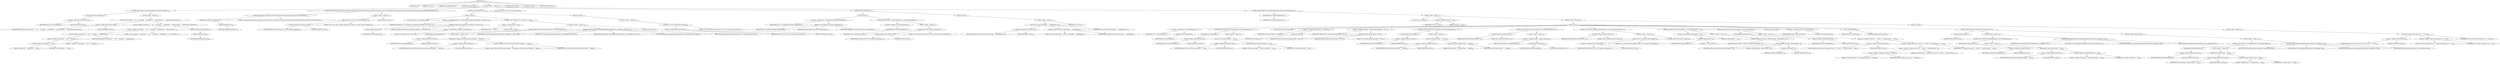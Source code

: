 digraph "find" {  
"461" [label = <(METHOD,find)<SUB>281</SUB>> ]
"51" [label = <(PARAM,this)<SUB>281</SUB>> ]
"462" [label = <(PARAM,Test test)<SUB>281</SUB>> ]
"463" [label = <(PARAM,String packageName)<SUB>281</SUB>> ]
"464" [label = <(PARAM,ClassLoader loader)<SUB>281</SUB>> ]
"465" [label = <(BLOCK,&lt;empty&gt;,&lt;empty&gt;)<SUB>281</SUB>> ]
"466" [label = <(CONTROL_STRUCTURE,if (LOG.isTraceEnabled()),if (LOG.isTraceEnabled()))<SUB>282</SUB>> ]
"467" [label = <(isTraceEnabled,isTraceEnabled())<SUB>282</SUB>> ]
"468" [label = <(&lt;operator&gt;.fieldAccess,ResolverUtil.LOG)<SUB>282</SUB>> ]
"469" [label = <(IDENTIFIER,ResolverUtil,isTraceEnabled())<SUB>282</SUB>> ]
"470" [label = <(FIELD_IDENTIFIER,LOG,LOG)<SUB>282</SUB>> ]
"471" [label = <(BLOCK,&lt;empty&gt;,&lt;empty&gt;)<SUB>282</SUB>> ]
"472" [label = <(trace,trace(&quot;Searching for: &quot; + test + &quot; in package: &quot; + packageName + &quot; using classloader: &quot; + loader.getClass().getName()))<SUB>283</SUB>> ]
"473" [label = <(&lt;operator&gt;.fieldAccess,ResolverUtil.LOG)<SUB>283</SUB>> ]
"474" [label = <(IDENTIFIER,ResolverUtil,trace(&quot;Searching for: &quot; + test + &quot; in package: &quot; + packageName + &quot; using classloader: &quot; + loader.getClass().getName()))<SUB>283</SUB>> ]
"475" [label = <(FIELD_IDENTIFIER,LOG,LOG)<SUB>283</SUB>> ]
"476" [label = <(&lt;operator&gt;.addition,&quot;Searching for: &quot; + test + &quot; in package: &quot; + packageName + &quot; using classloader: &quot; + loader.getClass().getName())<SUB>283</SUB>> ]
"477" [label = <(&lt;operator&gt;.addition,&quot;Searching for: &quot; + test + &quot; in package: &quot; + packageName + &quot; using classloader: &quot;)<SUB>283</SUB>> ]
"478" [label = <(&lt;operator&gt;.addition,&quot;Searching for: &quot; + test + &quot; in package: &quot; + packageName)<SUB>283</SUB>> ]
"479" [label = <(&lt;operator&gt;.addition,&quot;Searching for: &quot; + test + &quot; in package: &quot;)<SUB>283</SUB>> ]
"480" [label = <(&lt;operator&gt;.addition,&quot;Searching for: &quot; + test)<SUB>283</SUB>> ]
"481" [label = <(LITERAL,&quot;Searching for: &quot;,&quot;Searching for: &quot; + test)<SUB>283</SUB>> ]
"482" [label = <(IDENTIFIER,test,&quot;Searching for: &quot; + test)<SUB>283</SUB>> ]
"483" [label = <(LITERAL,&quot; in package: &quot;,&quot;Searching for: &quot; + test + &quot; in package: &quot;)<SUB>283</SUB>> ]
"484" [label = <(IDENTIFIER,packageName,&quot;Searching for: &quot; + test + &quot; in package: &quot; + packageName)<SUB>283</SUB>> ]
"485" [label = <(LITERAL,&quot; using classloader: &quot;,&quot;Searching for: &quot; + test + &quot; in package: &quot; + packageName + &quot; using classloader: &quot;)<SUB>283</SUB>> ]
"486" [label = <(getName,loader.getClass().getName())<SUB>284</SUB>> ]
"487" [label = <(getClass,loader.getClass())<SUB>284</SUB>> ]
"488" [label = <(IDENTIFIER,loader,loader.getClass())<SUB>284</SUB>> ]
"489" [label = <(CONTROL_STRUCTURE,if (loader.getClass().getName().endsWith(&quot;org.apache.felix.framework.searchpolicy.ContentClassLoader&quot;)),if (loader.getClass().getName().endsWith(&quot;org.apache.felix.framework.searchpolicy.ContentClassLoader&quot;)))<SUB>286</SUB>> ]
"490" [label = <(endsWith,loader.getClass().getName().endsWith(&quot;org.apache.felix.framework.searchpolicy.ContentClassLoader&quot;))<SUB>286</SUB>> ]
"491" [label = <(getName,loader.getClass().getName())<SUB>286</SUB>> ]
"492" [label = <(getClass,loader.getClass())<SUB>286</SUB>> ]
"493" [label = <(IDENTIFIER,loader,loader.getClass())<SUB>286</SUB>> ]
"494" [label = <(LITERAL,&quot;org.apache.felix.framework.searchpolicy.ContentClassLoader&quot;,loader.getClass().getName().endsWith(&quot;org.apache.felix.framework.searchpolicy.ContentClassLoader&quot;))<SUB>287</SUB>> ]
"495" [label = <(BLOCK,&lt;empty&gt;,&lt;empty&gt;)<SUB>287</SUB>> ]
"496" [label = <(trace,trace(&quot;This is not an URL classloader, skipping&quot;))<SUB>288</SUB>> ]
"497" [label = <(&lt;operator&gt;.fieldAccess,ResolverUtil.LOG)<SUB>288</SUB>> ]
"498" [label = <(IDENTIFIER,ResolverUtil,trace(&quot;This is not an URL classloader, skipping&quot;))<SUB>288</SUB>> ]
"499" [label = <(FIELD_IDENTIFIER,LOG,LOG)<SUB>288</SUB>> ]
"500" [label = <(LITERAL,&quot;This is not an URL classloader, skipping&quot;,trace(&quot;This is not an URL classloader, skipping&quot;))<SUB>288</SUB>> ]
"501" [label = <(RETURN,return;,return;)<SUB>291</SUB>> ]
"502" [label = <(CONTROL_STRUCTURE,try,try)<SUB>293</SUB>> ]
"503" [label = <(BLOCK,try,try)<SUB>293</SUB>> ]
"504" [label = <(LOCAL,Method mth: java.lang.reflect.Method)> ]
"505" [label = <(&lt;operator&gt;.assignment,Method mth = loader.getClass().getMethod(&quot;getBundle&quot;, new Class[] {}))<SUB>294</SUB>> ]
"506" [label = <(IDENTIFIER,mth,Method mth = loader.getClass().getMethod(&quot;getBundle&quot;, new Class[] {}))<SUB>294</SUB>> ]
"507" [label = <(getMethod,loader.getClass().getMethod(&quot;getBundle&quot;, new Class[] {}))<SUB>294</SUB>> ]
"508" [label = <(getClass,loader.getClass())<SUB>294</SUB>> ]
"509" [label = <(IDENTIFIER,loader,loader.getClass())<SUB>294</SUB>> ]
"510" [label = <(LITERAL,&quot;getBundle&quot;,loader.getClass().getMethod(&quot;getBundle&quot;, new Class[] {}))<SUB>294</SUB>> ]
"511" [label = <(&lt;operator&gt;.arrayInitializer,&lt;operator&gt;.arrayInitializer)<SUB>294</SUB>> ]
"512" [label = <(&lt;operator&gt;.arrayInitializer,new Class[] {})<SUB>294</SUB>> ]
"513" [label = <(CONTROL_STRUCTURE,if (mth != null),if (mth != null))<SUB>295</SUB>> ]
"514" [label = <(&lt;operator&gt;.notEquals,mth != null)<SUB>295</SUB>> ]
"515" [label = <(IDENTIFIER,mth,mth != null)<SUB>295</SUB>> ]
"516" [label = <(LITERAL,null,mth != null)<SUB>295</SUB>> ]
"517" [label = <(BLOCK,&lt;empty&gt;,&lt;empty&gt;)<SUB>295</SUB>> ]
"518" [label = <(CONTROL_STRUCTURE,if (LOG.isDebugEnabled()),if (LOG.isDebugEnabled()))<SUB>297</SUB>> ]
"519" [label = <(isDebugEnabled,isDebugEnabled())<SUB>297</SUB>> ]
"520" [label = <(&lt;operator&gt;.fieldAccess,ResolverUtil.LOG)<SUB>297</SUB>> ]
"521" [label = <(IDENTIFIER,ResolverUtil,isDebugEnabled())<SUB>297</SUB>> ]
"522" [label = <(FIELD_IDENTIFIER,LOG,LOG)<SUB>297</SUB>> ]
"523" [label = <(BLOCK,&lt;empty&gt;,&lt;empty&gt;)<SUB>297</SUB>> ]
"524" [label = <(debug,debug(&quot;Loading from osgi buindle using classloader: &quot; + loader))<SUB>298</SUB>> ]
"525" [label = <(&lt;operator&gt;.fieldAccess,ResolverUtil.LOG)<SUB>298</SUB>> ]
"526" [label = <(IDENTIFIER,ResolverUtil,debug(&quot;Loading from osgi buindle using classloader: &quot; + loader))<SUB>298</SUB>> ]
"527" [label = <(FIELD_IDENTIFIER,LOG,LOG)<SUB>298</SUB>> ]
"528" [label = <(&lt;operator&gt;.addition,&quot;Loading from osgi buindle using classloader: &quot; + loader)<SUB>298</SUB>> ]
"529" [label = <(LITERAL,&quot;Loading from osgi buindle using classloader: &quot;,&quot;Loading from osgi buindle using classloader: &quot; + loader)<SUB>298</SUB>> ]
"530" [label = <(IDENTIFIER,loader,&quot;Loading from osgi buindle using classloader: &quot; + loader)<SUB>298</SUB>> ]
"531" [label = <(loadImplementationsInBundle,this.loadImplementationsInBundle(test, packageName, loader, mth))<SUB>300</SUB>> ]
"50" [label = <(IDENTIFIER,this,this.loadImplementationsInBundle(test, packageName, loader, mth))<SUB>300</SUB>> ]
"532" [label = <(IDENTIFIER,test,this.loadImplementationsInBundle(test, packageName, loader, mth))<SUB>300</SUB>> ]
"533" [label = <(IDENTIFIER,packageName,this.loadImplementationsInBundle(test, packageName, loader, mth))<SUB>300</SUB>> ]
"534" [label = <(IDENTIFIER,loader,this.loadImplementationsInBundle(test, packageName, loader, mth))<SUB>300</SUB>> ]
"535" [label = <(IDENTIFIER,mth,this.loadImplementationsInBundle(test, packageName, loader, mth))<SUB>300</SUB>> ]
"536" [label = <(RETURN,return;,return;)<SUB>301</SUB>> ]
"537" [label = <(BLOCK,catch,catch)> ]
"538" [label = <(BLOCK,&lt;empty&gt;,&lt;empty&gt;)<SUB>303</SUB>> ]
"539" [label = <(trace,trace(&quot;It's not an osgi bundle classloader&quot;))<SUB>304</SUB>> ]
"540" [label = <(&lt;operator&gt;.fieldAccess,ResolverUtil.LOG)<SUB>304</SUB>> ]
"541" [label = <(IDENTIFIER,ResolverUtil,trace(&quot;It's not an osgi bundle classloader&quot;))<SUB>304</SUB>> ]
"542" [label = <(FIELD_IDENTIFIER,LOG,LOG)<SUB>304</SUB>> ]
"543" [label = <(LITERAL,&quot;It's not an osgi bundle classloader&quot;,trace(&quot;It's not an osgi bundle classloader&quot;))<SUB>304</SUB>> ]
"544" [label = <(LOCAL,Enumeration&lt;URL&gt; urls: java.util.Enumeration)> ]
"545" [label = <(CONTROL_STRUCTURE,try,try)<SUB>308</SUB>> ]
"546" [label = <(BLOCK,try,try)<SUB>308</SUB>> ]
"547" [label = <(&lt;operator&gt;.assignment,urls = this.getResources(loader, packageName))<SUB>309</SUB>> ]
"548" [label = <(IDENTIFIER,urls,urls = this.getResources(loader, packageName))<SUB>309</SUB>> ]
"549" [label = <(getResources,this.getResources(loader, packageName))<SUB>309</SUB>> ]
"52" [label = <(IDENTIFIER,this,this.getResources(loader, packageName))<SUB>309</SUB>> ]
"550" [label = <(IDENTIFIER,loader,this.getResources(loader, packageName))<SUB>309</SUB>> ]
"551" [label = <(IDENTIFIER,packageName,this.getResources(loader, packageName))<SUB>309</SUB>> ]
"552" [label = <(CONTROL_STRUCTURE,if (!urls.hasMoreElements()),if (!urls.hasMoreElements()))<SUB>310</SUB>> ]
"553" [label = <(&lt;operator&gt;.logicalNot,!urls.hasMoreElements())<SUB>310</SUB>> ]
"554" [label = <(hasMoreElements,urls.hasMoreElements())<SUB>310</SUB>> ]
"555" [label = <(IDENTIFIER,urls,urls.hasMoreElements())<SUB>310</SUB>> ]
"556" [label = <(BLOCK,&lt;empty&gt;,&lt;empty&gt;)<SUB>310</SUB>> ]
"557" [label = <(trace,trace(&quot;No URLs returned by classloader&quot;))<SUB>311</SUB>> ]
"558" [label = <(&lt;operator&gt;.fieldAccess,ResolverUtil.LOG)<SUB>311</SUB>> ]
"559" [label = <(IDENTIFIER,ResolverUtil,trace(&quot;No URLs returned by classloader&quot;))<SUB>311</SUB>> ]
"560" [label = <(FIELD_IDENTIFIER,LOG,LOG)<SUB>311</SUB>> ]
"561" [label = <(LITERAL,&quot;No URLs returned by classloader&quot;,trace(&quot;No URLs returned by classloader&quot;))<SUB>311</SUB>> ]
"562" [label = <(BLOCK,catch,catch)> ]
"563" [label = <(BLOCK,&lt;empty&gt;,&lt;empty&gt;)<SUB>313</SUB>> ]
"564" [label = <(warn,warn(&quot;Could not read package: &quot; + packageName, ioe))<SUB>314</SUB>> ]
"565" [label = <(&lt;operator&gt;.fieldAccess,ResolverUtil.LOG)<SUB>314</SUB>> ]
"566" [label = <(IDENTIFIER,ResolverUtil,warn(&quot;Could not read package: &quot; + packageName, ioe))<SUB>314</SUB>> ]
"567" [label = <(FIELD_IDENTIFIER,LOG,LOG)<SUB>314</SUB>> ]
"568" [label = <(&lt;operator&gt;.addition,&quot;Could not read package: &quot; + packageName)<SUB>314</SUB>> ]
"569" [label = <(LITERAL,&quot;Could not read package: &quot;,&quot;Could not read package: &quot; + packageName)<SUB>314</SUB>> ]
"570" [label = <(IDENTIFIER,packageName,&quot;Could not read package: &quot; + packageName)<SUB>314</SUB>> ]
"571" [label = <(IDENTIFIER,ioe,warn(&quot;Could not read package: &quot; + packageName, ioe))<SUB>314</SUB>> ]
"572" [label = <(RETURN,return;,return;)<SUB>315</SUB>> ]
"573" [label = <(CONTROL_STRUCTURE,while (urls.hasMoreElements()),while (urls.hasMoreElements()))<SUB>318</SUB>> ]
"574" [label = <(hasMoreElements,urls.hasMoreElements())<SUB>318</SUB>> ]
"575" [label = <(IDENTIFIER,urls,urls.hasMoreElements())<SUB>318</SUB>> ]
"576" [label = <(BLOCK,&lt;empty&gt;,&lt;empty&gt;)<SUB>318</SUB>> ]
"577" [label = <(LOCAL,URL url: java.net.URL)> ]
"578" [label = <(&lt;operator&gt;.assignment,URL url = null)<SUB>319</SUB>> ]
"579" [label = <(IDENTIFIER,url,URL url = null)<SUB>319</SUB>> ]
"580" [label = <(LITERAL,null,URL url = null)<SUB>319</SUB>> ]
"581" [label = <(CONTROL_STRUCTURE,try,try)<SUB>320</SUB>> ]
"582" [label = <(BLOCK,try,try)<SUB>320</SUB>> ]
"583" [label = <(&lt;operator&gt;.assignment,url = urls.nextElement())<SUB>321</SUB>> ]
"584" [label = <(IDENTIFIER,url,url = urls.nextElement())<SUB>321</SUB>> ]
"585" [label = <(nextElement,urls.nextElement())<SUB>321</SUB>> ]
"586" [label = <(IDENTIFIER,urls,urls.nextElement())<SUB>321</SUB>> ]
"587" [label = <(CONTROL_STRUCTURE,if (LOG.isTraceEnabled()),if (LOG.isTraceEnabled()))<SUB>322</SUB>> ]
"588" [label = <(isTraceEnabled,isTraceEnabled())<SUB>322</SUB>> ]
"589" [label = <(&lt;operator&gt;.fieldAccess,ResolverUtil.LOG)<SUB>322</SUB>> ]
"590" [label = <(IDENTIFIER,ResolverUtil,isTraceEnabled())<SUB>322</SUB>> ]
"591" [label = <(FIELD_IDENTIFIER,LOG,LOG)<SUB>322</SUB>> ]
"592" [label = <(BLOCK,&lt;empty&gt;,&lt;empty&gt;)<SUB>322</SUB>> ]
"593" [label = <(trace,trace(&quot;URL from classloader: &quot; + url))<SUB>323</SUB>> ]
"594" [label = <(&lt;operator&gt;.fieldAccess,ResolverUtil.LOG)<SUB>323</SUB>> ]
"595" [label = <(IDENTIFIER,ResolverUtil,trace(&quot;URL from classloader: &quot; + url))<SUB>323</SUB>> ]
"596" [label = <(FIELD_IDENTIFIER,LOG,LOG)<SUB>323</SUB>> ]
"597" [label = <(&lt;operator&gt;.addition,&quot;URL from classloader: &quot; + url)<SUB>323</SUB>> ]
"598" [label = <(LITERAL,&quot;URL from classloader: &quot;,&quot;URL from classloader: &quot; + url)<SUB>323</SUB>> ]
"599" [label = <(IDENTIFIER,url,&quot;URL from classloader: &quot; + url)<SUB>323</SUB>> ]
"600" [label = <(LOCAL,String urlPath: java.lang.String)> ]
"601" [label = <(&lt;operator&gt;.assignment,String urlPath = url.getFile())<SUB>326</SUB>> ]
"602" [label = <(IDENTIFIER,urlPath,String urlPath = url.getFile())<SUB>326</SUB>> ]
"603" [label = <(getFile,url.getFile())<SUB>326</SUB>> ]
"604" [label = <(IDENTIFIER,url,url.getFile())<SUB>326</SUB>> ]
"605" [label = <(&lt;operator&gt;.assignment,urlPath = URLDecoder.decode(urlPath, &quot;UTF-8&quot;))<SUB>327</SUB>> ]
"606" [label = <(IDENTIFIER,urlPath,urlPath = URLDecoder.decode(urlPath, &quot;UTF-8&quot;))<SUB>327</SUB>> ]
"607" [label = <(decode,URLDecoder.decode(urlPath, &quot;UTF-8&quot;))<SUB>327</SUB>> ]
"608" [label = <(IDENTIFIER,URLDecoder,URLDecoder.decode(urlPath, &quot;UTF-8&quot;))<SUB>327</SUB>> ]
"609" [label = <(IDENTIFIER,urlPath,URLDecoder.decode(urlPath, &quot;UTF-8&quot;))<SUB>327</SUB>> ]
"610" [label = <(LITERAL,&quot;UTF-8&quot;,URLDecoder.decode(urlPath, &quot;UTF-8&quot;))<SUB>327</SUB>> ]
"611" [label = <(CONTROL_STRUCTURE,if (LOG.isTraceEnabled()),if (LOG.isTraceEnabled()))<SUB>328</SUB>> ]
"612" [label = <(isTraceEnabled,isTraceEnabled())<SUB>328</SUB>> ]
"613" [label = <(&lt;operator&gt;.fieldAccess,ResolverUtil.LOG)<SUB>328</SUB>> ]
"614" [label = <(IDENTIFIER,ResolverUtil,isTraceEnabled())<SUB>328</SUB>> ]
"615" [label = <(FIELD_IDENTIFIER,LOG,LOG)<SUB>328</SUB>> ]
"616" [label = <(BLOCK,&lt;empty&gt;,&lt;empty&gt;)<SUB>328</SUB>> ]
"617" [label = <(trace,trace(&quot;Decoded urlPath: &quot; + urlPath))<SUB>329</SUB>> ]
"618" [label = <(&lt;operator&gt;.fieldAccess,ResolverUtil.LOG)<SUB>329</SUB>> ]
"619" [label = <(IDENTIFIER,ResolverUtil,trace(&quot;Decoded urlPath: &quot; + urlPath))<SUB>329</SUB>> ]
"620" [label = <(FIELD_IDENTIFIER,LOG,LOG)<SUB>329</SUB>> ]
"621" [label = <(&lt;operator&gt;.addition,&quot;Decoded urlPath: &quot; + urlPath)<SUB>329</SUB>> ]
"622" [label = <(LITERAL,&quot;Decoded urlPath: &quot;,&quot;Decoded urlPath: &quot; + urlPath)<SUB>329</SUB>> ]
"623" [label = <(IDENTIFIER,urlPath,&quot;Decoded urlPath: &quot; + urlPath)<SUB>329</SUB>> ]
"624" [label = <(CONTROL_STRUCTURE,if (urlPath.startsWith(&quot;file:&quot;)),if (urlPath.startsWith(&quot;file:&quot;)))<SUB>333</SUB>> ]
"625" [label = <(startsWith,urlPath.startsWith(&quot;file:&quot;))<SUB>333</SUB>> ]
"626" [label = <(IDENTIFIER,urlPath,urlPath.startsWith(&quot;file:&quot;))<SUB>333</SUB>> ]
"627" [label = <(LITERAL,&quot;file:&quot;,urlPath.startsWith(&quot;file:&quot;))<SUB>333</SUB>> ]
"628" [label = <(BLOCK,&lt;empty&gt;,&lt;empty&gt;)<SUB>333</SUB>> ]
"629" [label = <(&lt;operator&gt;.assignment,urlPath = urlPath.substring(5))<SUB>334</SUB>> ]
"630" [label = <(IDENTIFIER,urlPath,urlPath = urlPath.substring(5))<SUB>334</SUB>> ]
"631" [label = <(substring,urlPath.substring(5))<SUB>334</SUB>> ]
"632" [label = <(IDENTIFIER,urlPath,urlPath.substring(5))<SUB>334</SUB>> ]
"633" [label = <(LITERAL,5,urlPath.substring(5))<SUB>334</SUB>> ]
"634" [label = <(CONTROL_STRUCTURE,if (urlPath.startsWith(&quot;bundle:&quot;)),if (urlPath.startsWith(&quot;bundle:&quot;)))<SUB>338</SUB>> ]
"635" [label = <(startsWith,urlPath.startsWith(&quot;bundle:&quot;))<SUB>338</SUB>> ]
"636" [label = <(IDENTIFIER,urlPath,urlPath.startsWith(&quot;bundle:&quot;))<SUB>338</SUB>> ]
"637" [label = <(LITERAL,&quot;bundle:&quot;,urlPath.startsWith(&quot;bundle:&quot;))<SUB>338</SUB>> ]
"638" [label = <(BLOCK,&lt;empty&gt;,&lt;empty&gt;)<SUB>338</SUB>> ]
"639" [label = <(trace,trace(&quot;It's a virtual osgi bundle, skipping&quot;))<SUB>339</SUB>> ]
"640" [label = <(&lt;operator&gt;.fieldAccess,ResolverUtil.LOG)<SUB>339</SUB>> ]
"641" [label = <(IDENTIFIER,ResolverUtil,trace(&quot;It's a virtual osgi bundle, skipping&quot;))<SUB>339</SUB>> ]
"642" [label = <(FIELD_IDENTIFIER,LOG,LOG)<SUB>339</SUB>> ]
"643" [label = <(LITERAL,&quot;It's a virtual osgi bundle, skipping&quot;,trace(&quot;It's a virtual osgi bundle, skipping&quot;))<SUB>339</SUB>> ]
"644" [label = <(CONTROL_STRUCTURE,continue;,continue;)<SUB>340</SUB>> ]
"645" [label = <(CONTROL_STRUCTURE,if (urlPath.indexOf('!') &gt; 0),if (urlPath.indexOf('!') &gt; 0))<SUB>344</SUB>> ]
"646" [label = <(&lt;operator&gt;.greaterThan,urlPath.indexOf('!') &gt; 0)<SUB>344</SUB>> ]
"647" [label = <(indexOf,urlPath.indexOf('!'))<SUB>344</SUB>> ]
"648" [label = <(IDENTIFIER,urlPath,urlPath.indexOf('!'))<SUB>344</SUB>> ]
"649" [label = <(LITERAL,'!',urlPath.indexOf('!'))<SUB>344</SUB>> ]
"650" [label = <(LITERAL,0,urlPath.indexOf('!') &gt; 0)<SUB>344</SUB>> ]
"651" [label = <(BLOCK,&lt;empty&gt;,&lt;empty&gt;)<SUB>344</SUB>> ]
"652" [label = <(&lt;operator&gt;.assignment,urlPath = urlPath.substring(0, urlPath.indexOf('!')))<SUB>345</SUB>> ]
"653" [label = <(IDENTIFIER,urlPath,urlPath = urlPath.substring(0, urlPath.indexOf('!')))<SUB>345</SUB>> ]
"654" [label = <(substring,urlPath.substring(0, urlPath.indexOf('!')))<SUB>345</SUB>> ]
"655" [label = <(IDENTIFIER,urlPath,urlPath.substring(0, urlPath.indexOf('!')))<SUB>345</SUB>> ]
"656" [label = <(LITERAL,0,urlPath.substring(0, urlPath.indexOf('!')))<SUB>345</SUB>> ]
"657" [label = <(indexOf,urlPath.indexOf('!'))<SUB>345</SUB>> ]
"658" [label = <(IDENTIFIER,urlPath,urlPath.indexOf('!'))<SUB>345</SUB>> ]
"659" [label = <(LITERAL,'!',urlPath.indexOf('!'))<SUB>345</SUB>> ]
"660" [label = <(CONTROL_STRUCTURE,if (LOG.isTraceEnabled()),if (LOG.isTraceEnabled()))<SUB>348</SUB>> ]
"661" [label = <(isTraceEnabled,isTraceEnabled())<SUB>348</SUB>> ]
"662" [label = <(&lt;operator&gt;.fieldAccess,ResolverUtil.LOG)<SUB>348</SUB>> ]
"663" [label = <(IDENTIFIER,ResolverUtil,isTraceEnabled())<SUB>348</SUB>> ]
"664" [label = <(FIELD_IDENTIFIER,LOG,LOG)<SUB>348</SUB>> ]
"665" [label = <(BLOCK,&lt;empty&gt;,&lt;empty&gt;)<SUB>348</SUB>> ]
"666" [label = <(trace,trace(&quot;Scanning for classes in [&quot; + urlPath + &quot;] matching criteria: &quot; + test))<SUB>349</SUB>> ]
"667" [label = <(&lt;operator&gt;.fieldAccess,ResolverUtil.LOG)<SUB>349</SUB>> ]
"668" [label = <(IDENTIFIER,ResolverUtil,trace(&quot;Scanning for classes in [&quot; + urlPath + &quot;] matching criteria: &quot; + test))<SUB>349</SUB>> ]
"669" [label = <(FIELD_IDENTIFIER,LOG,LOG)<SUB>349</SUB>> ]
"670" [label = <(&lt;operator&gt;.addition,&quot;Scanning for classes in [&quot; + urlPath + &quot;] matching criteria: &quot; + test)<SUB>349</SUB>> ]
"671" [label = <(&lt;operator&gt;.addition,&quot;Scanning for classes in [&quot; + urlPath + &quot;] matching criteria: &quot;)<SUB>349</SUB>> ]
"672" [label = <(&lt;operator&gt;.addition,&quot;Scanning for classes in [&quot; + urlPath)<SUB>349</SUB>> ]
"673" [label = <(LITERAL,&quot;Scanning for classes in [&quot;,&quot;Scanning for classes in [&quot; + urlPath)<SUB>349</SUB>> ]
"674" [label = <(IDENTIFIER,urlPath,&quot;Scanning for classes in [&quot; + urlPath)<SUB>349</SUB>> ]
"675" [label = <(LITERAL,&quot;] matching criteria: &quot;,&quot;Scanning for classes in [&quot; + urlPath + &quot;] matching criteria: &quot;)<SUB>349</SUB>> ]
"676" [label = <(IDENTIFIER,test,&quot;Scanning for classes in [&quot; + urlPath + &quot;] matching criteria: &quot; + test)<SUB>349</SUB>> ]
"54" [label = <(LOCAL,File file: java.io.File)> ]
"677" [label = <(&lt;operator&gt;.assignment,File file = new File(urlPath))<SUB>352</SUB>> ]
"678" [label = <(IDENTIFIER,file,File file = new File(urlPath))<SUB>352</SUB>> ]
"679" [label = <(&lt;operator&gt;.alloc,new File(urlPath))<SUB>352</SUB>> ]
"680" [label = <(&lt;init&gt;,new File(urlPath))<SUB>352</SUB>> ]
"53" [label = <(IDENTIFIER,file,new File(urlPath))<SUB>352</SUB>> ]
"681" [label = <(IDENTIFIER,urlPath,new File(urlPath))<SUB>352</SUB>> ]
"682" [label = <(CONTROL_STRUCTURE,if (file.isDirectory()),if (file.isDirectory()))<SUB>353</SUB>> ]
"683" [label = <(isDirectory,file.isDirectory())<SUB>353</SUB>> ]
"684" [label = <(IDENTIFIER,file,file.isDirectory())<SUB>353</SUB>> ]
"685" [label = <(BLOCK,&lt;empty&gt;,&lt;empty&gt;)<SUB>353</SUB>> ]
"686" [label = <(CONTROL_STRUCTURE,if (LOG.isDebugEnabled()),if (LOG.isDebugEnabled()))<SUB>354</SUB>> ]
"687" [label = <(isDebugEnabled,isDebugEnabled())<SUB>354</SUB>> ]
"688" [label = <(&lt;operator&gt;.fieldAccess,ResolverUtil.LOG)<SUB>354</SUB>> ]
"689" [label = <(IDENTIFIER,ResolverUtil,isDebugEnabled())<SUB>354</SUB>> ]
"690" [label = <(FIELD_IDENTIFIER,LOG,LOG)<SUB>354</SUB>> ]
"691" [label = <(BLOCK,&lt;empty&gt;,&lt;empty&gt;)<SUB>354</SUB>> ]
"692" [label = <(debug,debug(&quot;Loading from directory: &quot; + file))<SUB>355</SUB>> ]
"693" [label = <(&lt;operator&gt;.fieldAccess,ResolverUtil.LOG)<SUB>355</SUB>> ]
"694" [label = <(IDENTIFIER,ResolverUtil,debug(&quot;Loading from directory: &quot; + file))<SUB>355</SUB>> ]
"695" [label = <(FIELD_IDENTIFIER,LOG,LOG)<SUB>355</SUB>> ]
"696" [label = <(&lt;operator&gt;.addition,&quot;Loading from directory: &quot; + file)<SUB>355</SUB>> ]
"697" [label = <(LITERAL,&quot;Loading from directory: &quot;,&quot;Loading from directory: &quot; + file)<SUB>355</SUB>> ]
"698" [label = <(IDENTIFIER,file,&quot;Loading from directory: &quot; + file)<SUB>355</SUB>> ]
"699" [label = <(loadImplementationsInDirectory,this.loadImplementationsInDirectory(test, packageName, file))<SUB>357</SUB>> ]
"55" [label = <(IDENTIFIER,this,this.loadImplementationsInDirectory(test, packageName, file))<SUB>357</SUB>> ]
"700" [label = <(IDENTIFIER,test,this.loadImplementationsInDirectory(test, packageName, file))<SUB>357</SUB>> ]
"701" [label = <(IDENTIFIER,packageName,this.loadImplementationsInDirectory(test, packageName, file))<SUB>357</SUB>> ]
"702" [label = <(IDENTIFIER,file,this.loadImplementationsInDirectory(test, packageName, file))<SUB>357</SUB>> ]
"703" [label = <(CONTROL_STRUCTURE,else,else)<SUB>358</SUB>> ]
"704" [label = <(BLOCK,&lt;empty&gt;,&lt;empty&gt;)<SUB>358</SUB>> ]
"705" [label = <(CONTROL_STRUCTURE,if (LOG.isDebugEnabled()),if (LOG.isDebugEnabled()))<SUB>359</SUB>> ]
"706" [label = <(isDebugEnabled,isDebugEnabled())<SUB>359</SUB>> ]
"707" [label = <(&lt;operator&gt;.fieldAccess,ResolverUtil.LOG)<SUB>359</SUB>> ]
"708" [label = <(IDENTIFIER,ResolverUtil,isDebugEnabled())<SUB>359</SUB>> ]
"709" [label = <(FIELD_IDENTIFIER,LOG,LOG)<SUB>359</SUB>> ]
"710" [label = <(BLOCK,&lt;empty&gt;,&lt;empty&gt;)<SUB>359</SUB>> ]
"711" [label = <(debug,debug(&quot;Loading from jar: &quot; + file))<SUB>360</SUB>> ]
"712" [label = <(&lt;operator&gt;.fieldAccess,ResolverUtil.LOG)<SUB>360</SUB>> ]
"713" [label = <(IDENTIFIER,ResolverUtil,debug(&quot;Loading from jar: &quot; + file))<SUB>360</SUB>> ]
"714" [label = <(FIELD_IDENTIFIER,LOG,LOG)<SUB>360</SUB>> ]
"715" [label = <(&lt;operator&gt;.addition,&quot;Loading from jar: &quot; + file)<SUB>360</SUB>> ]
"716" [label = <(LITERAL,&quot;Loading from jar: &quot;,&quot;Loading from jar: &quot; + file)<SUB>360</SUB>> ]
"717" [label = <(IDENTIFIER,file,&quot;Loading from jar: &quot; + file)<SUB>360</SUB>> ]
"718" [label = <(loadImplementationsInJar,this.loadImplementationsInJar(test, packageName, file))<SUB>362</SUB>> ]
"56" [label = <(IDENTIFIER,this,this.loadImplementationsInJar(test, packageName, file))<SUB>362</SUB>> ]
"719" [label = <(IDENTIFIER,test,this.loadImplementationsInJar(test, packageName, file))<SUB>362</SUB>> ]
"720" [label = <(IDENTIFIER,packageName,this.loadImplementationsInJar(test, packageName, file))<SUB>362</SUB>> ]
"721" [label = <(IDENTIFIER,file,this.loadImplementationsInJar(test, packageName, file))<SUB>362</SUB>> ]
"722" [label = <(BLOCK,catch,catch)> ]
"723" [label = <(BLOCK,&lt;empty&gt;,&lt;empty&gt;)<SUB>364</SUB>> ]
"724" [label = <(warn,warn(&quot;Could not read entries in url: &quot; + url, ioe))<SUB>365</SUB>> ]
"725" [label = <(&lt;operator&gt;.fieldAccess,ResolverUtil.LOG)<SUB>365</SUB>> ]
"726" [label = <(IDENTIFIER,ResolverUtil,warn(&quot;Could not read entries in url: &quot; + url, ioe))<SUB>365</SUB>> ]
"727" [label = <(FIELD_IDENTIFIER,LOG,LOG)<SUB>365</SUB>> ]
"728" [label = <(&lt;operator&gt;.addition,&quot;Could not read entries in url: &quot; + url)<SUB>365</SUB>> ]
"729" [label = <(LITERAL,&quot;Could not read entries in url: &quot;,&quot;Could not read entries in url: &quot; + url)<SUB>365</SUB>> ]
"730" [label = <(IDENTIFIER,url,&quot;Could not read entries in url: &quot; + url)<SUB>365</SUB>> ]
"731" [label = <(IDENTIFIER,ioe,warn(&quot;Could not read entries in url: &quot; + url, ioe))<SUB>365</SUB>> ]
"732" [label = <(MODIFIER,PROTECTED)> ]
"733" [label = <(MODIFIER,VIRTUAL)> ]
"734" [label = <(METHOD_RETURN,void)<SUB>281</SUB>> ]
  "461" -> "51" 
  "461" -> "462" 
  "461" -> "463" 
  "461" -> "464" 
  "461" -> "465" 
  "461" -> "732" 
  "461" -> "733" 
  "461" -> "734" 
  "465" -> "466" 
  "465" -> "489" 
  "465" -> "502" 
  "465" -> "544" 
  "465" -> "545" 
  "465" -> "573" 
  "466" -> "467" 
  "466" -> "471" 
  "467" -> "468" 
  "468" -> "469" 
  "468" -> "470" 
  "471" -> "472" 
  "472" -> "473" 
  "472" -> "476" 
  "473" -> "474" 
  "473" -> "475" 
  "476" -> "477" 
  "476" -> "486" 
  "477" -> "478" 
  "477" -> "485" 
  "478" -> "479" 
  "478" -> "484" 
  "479" -> "480" 
  "479" -> "483" 
  "480" -> "481" 
  "480" -> "482" 
  "486" -> "487" 
  "487" -> "488" 
  "489" -> "490" 
  "489" -> "495" 
  "490" -> "491" 
  "490" -> "494" 
  "491" -> "492" 
  "492" -> "493" 
  "495" -> "496" 
  "495" -> "501" 
  "496" -> "497" 
  "496" -> "500" 
  "497" -> "498" 
  "497" -> "499" 
  "502" -> "503" 
  "502" -> "537" 
  "503" -> "504" 
  "503" -> "505" 
  "503" -> "513" 
  "505" -> "506" 
  "505" -> "507" 
  "507" -> "508" 
  "507" -> "510" 
  "507" -> "511" 
  "508" -> "509" 
  "511" -> "512" 
  "513" -> "514" 
  "513" -> "517" 
  "514" -> "515" 
  "514" -> "516" 
  "517" -> "518" 
  "517" -> "531" 
  "517" -> "536" 
  "518" -> "519" 
  "518" -> "523" 
  "519" -> "520" 
  "520" -> "521" 
  "520" -> "522" 
  "523" -> "524" 
  "524" -> "525" 
  "524" -> "528" 
  "525" -> "526" 
  "525" -> "527" 
  "528" -> "529" 
  "528" -> "530" 
  "531" -> "50" 
  "531" -> "532" 
  "531" -> "533" 
  "531" -> "534" 
  "531" -> "535" 
  "537" -> "538" 
  "538" -> "539" 
  "539" -> "540" 
  "539" -> "543" 
  "540" -> "541" 
  "540" -> "542" 
  "545" -> "546" 
  "545" -> "562" 
  "546" -> "547" 
  "546" -> "552" 
  "547" -> "548" 
  "547" -> "549" 
  "549" -> "52" 
  "549" -> "550" 
  "549" -> "551" 
  "552" -> "553" 
  "552" -> "556" 
  "553" -> "554" 
  "554" -> "555" 
  "556" -> "557" 
  "557" -> "558" 
  "557" -> "561" 
  "558" -> "559" 
  "558" -> "560" 
  "562" -> "563" 
  "563" -> "564" 
  "563" -> "572" 
  "564" -> "565" 
  "564" -> "568" 
  "564" -> "571" 
  "565" -> "566" 
  "565" -> "567" 
  "568" -> "569" 
  "568" -> "570" 
  "573" -> "574" 
  "573" -> "576" 
  "574" -> "575" 
  "576" -> "577" 
  "576" -> "578" 
  "576" -> "581" 
  "578" -> "579" 
  "578" -> "580" 
  "581" -> "582" 
  "581" -> "722" 
  "582" -> "583" 
  "582" -> "587" 
  "582" -> "600" 
  "582" -> "601" 
  "582" -> "605" 
  "582" -> "611" 
  "582" -> "624" 
  "582" -> "634" 
  "582" -> "645" 
  "582" -> "660" 
  "582" -> "54" 
  "582" -> "677" 
  "582" -> "680" 
  "582" -> "682" 
  "583" -> "584" 
  "583" -> "585" 
  "585" -> "586" 
  "587" -> "588" 
  "587" -> "592" 
  "588" -> "589" 
  "589" -> "590" 
  "589" -> "591" 
  "592" -> "593" 
  "593" -> "594" 
  "593" -> "597" 
  "594" -> "595" 
  "594" -> "596" 
  "597" -> "598" 
  "597" -> "599" 
  "601" -> "602" 
  "601" -> "603" 
  "603" -> "604" 
  "605" -> "606" 
  "605" -> "607" 
  "607" -> "608" 
  "607" -> "609" 
  "607" -> "610" 
  "611" -> "612" 
  "611" -> "616" 
  "612" -> "613" 
  "613" -> "614" 
  "613" -> "615" 
  "616" -> "617" 
  "617" -> "618" 
  "617" -> "621" 
  "618" -> "619" 
  "618" -> "620" 
  "621" -> "622" 
  "621" -> "623" 
  "624" -> "625" 
  "624" -> "628" 
  "625" -> "626" 
  "625" -> "627" 
  "628" -> "629" 
  "629" -> "630" 
  "629" -> "631" 
  "631" -> "632" 
  "631" -> "633" 
  "634" -> "635" 
  "634" -> "638" 
  "635" -> "636" 
  "635" -> "637" 
  "638" -> "639" 
  "638" -> "644" 
  "639" -> "640" 
  "639" -> "643" 
  "640" -> "641" 
  "640" -> "642" 
  "645" -> "646" 
  "645" -> "651" 
  "646" -> "647" 
  "646" -> "650" 
  "647" -> "648" 
  "647" -> "649" 
  "651" -> "652" 
  "652" -> "653" 
  "652" -> "654" 
  "654" -> "655" 
  "654" -> "656" 
  "654" -> "657" 
  "657" -> "658" 
  "657" -> "659" 
  "660" -> "661" 
  "660" -> "665" 
  "661" -> "662" 
  "662" -> "663" 
  "662" -> "664" 
  "665" -> "666" 
  "666" -> "667" 
  "666" -> "670" 
  "667" -> "668" 
  "667" -> "669" 
  "670" -> "671" 
  "670" -> "676" 
  "671" -> "672" 
  "671" -> "675" 
  "672" -> "673" 
  "672" -> "674" 
  "677" -> "678" 
  "677" -> "679" 
  "680" -> "53" 
  "680" -> "681" 
  "682" -> "683" 
  "682" -> "685" 
  "682" -> "703" 
  "683" -> "684" 
  "685" -> "686" 
  "685" -> "699" 
  "686" -> "687" 
  "686" -> "691" 
  "687" -> "688" 
  "688" -> "689" 
  "688" -> "690" 
  "691" -> "692" 
  "692" -> "693" 
  "692" -> "696" 
  "693" -> "694" 
  "693" -> "695" 
  "696" -> "697" 
  "696" -> "698" 
  "699" -> "55" 
  "699" -> "700" 
  "699" -> "701" 
  "699" -> "702" 
  "703" -> "704" 
  "704" -> "705" 
  "704" -> "718" 
  "705" -> "706" 
  "705" -> "710" 
  "706" -> "707" 
  "707" -> "708" 
  "707" -> "709" 
  "710" -> "711" 
  "711" -> "712" 
  "711" -> "715" 
  "712" -> "713" 
  "712" -> "714" 
  "715" -> "716" 
  "715" -> "717" 
  "718" -> "56" 
  "718" -> "719" 
  "718" -> "720" 
  "718" -> "721" 
  "722" -> "723" 
  "723" -> "724" 
  "724" -> "725" 
  "724" -> "728" 
  "724" -> "731" 
  "725" -> "726" 
  "725" -> "727" 
  "728" -> "729" 
  "728" -> "730" 
}
